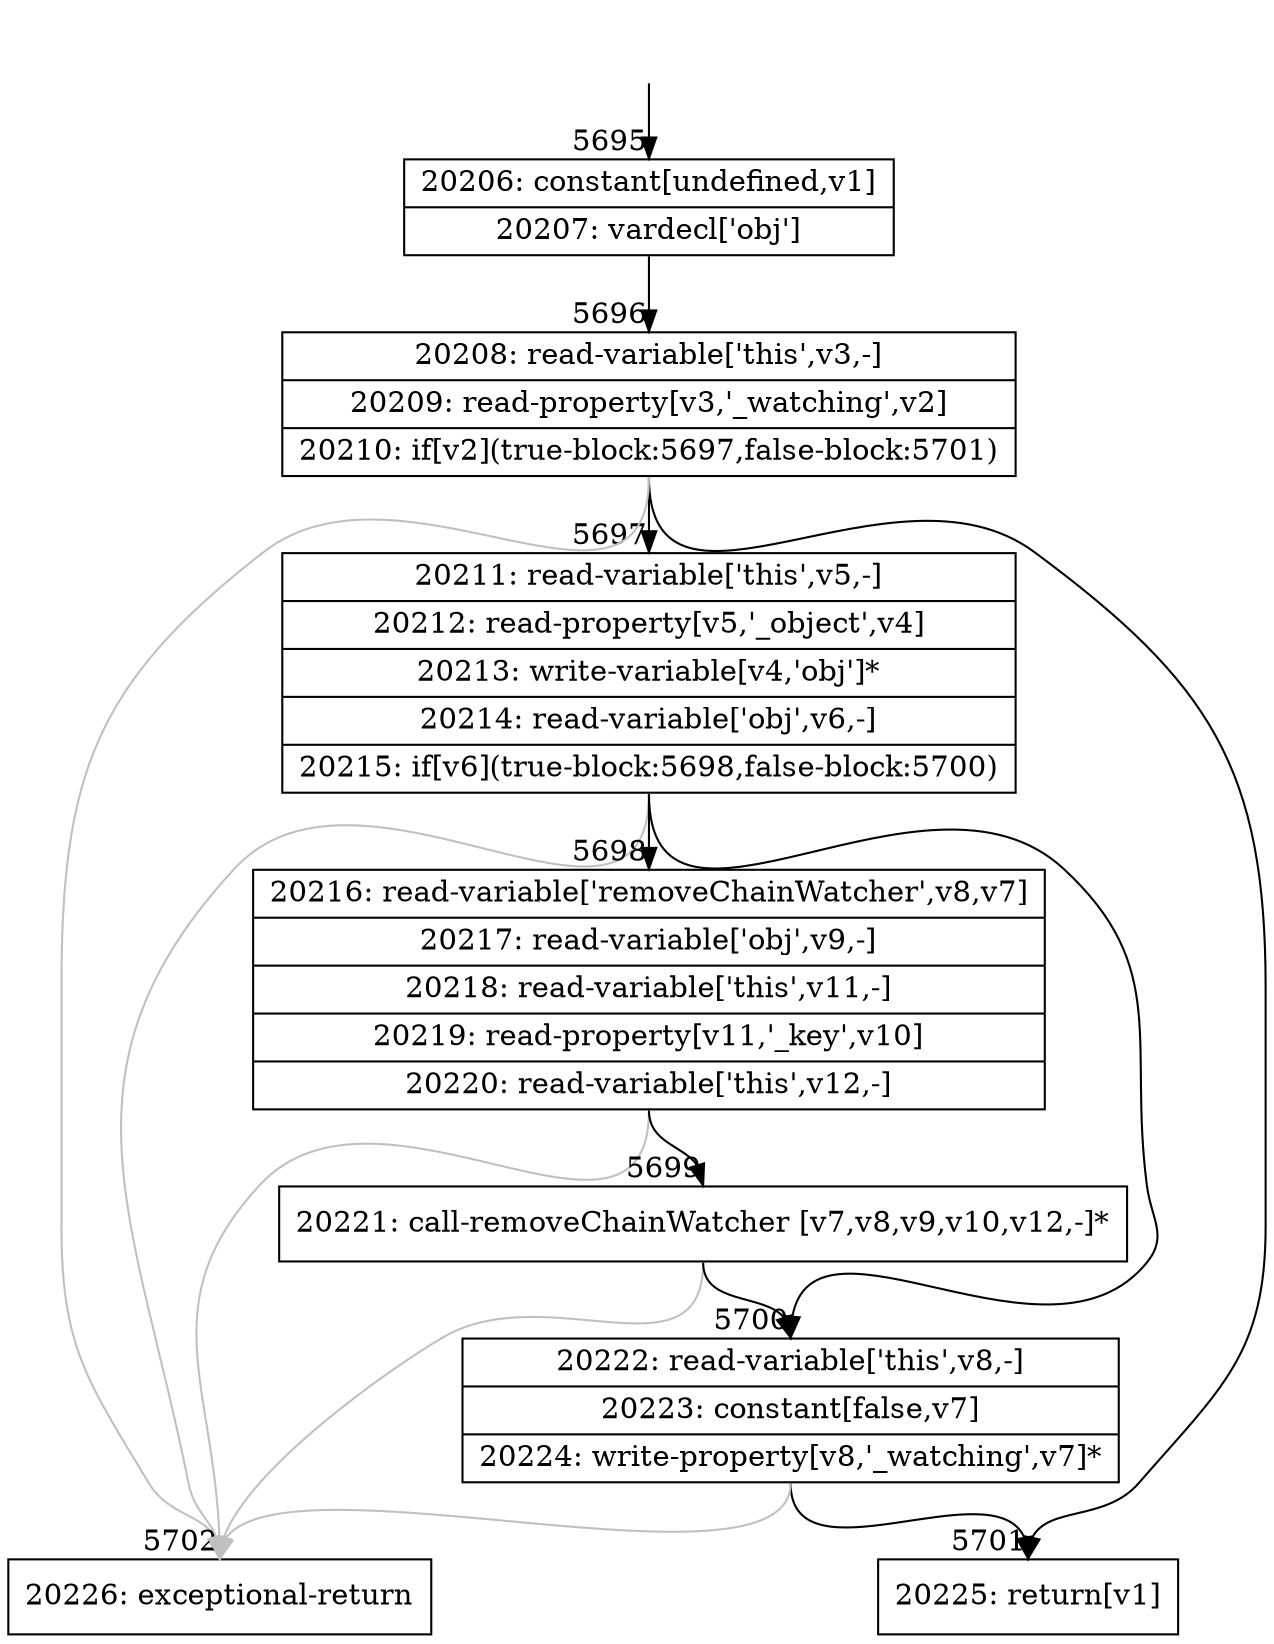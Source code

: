 digraph {
rankdir="TD"
BB_entry462[shape=none,label=""];
BB_entry462 -> BB5695 [tailport=s, headport=n, headlabel="    5695"]
BB5695 [shape=record label="{20206: constant[undefined,v1]|20207: vardecl['obj']}" ] 
BB5695 -> BB5696 [tailport=s, headport=n, headlabel="      5696"]
BB5696 [shape=record label="{20208: read-variable['this',v3,-]|20209: read-property[v3,'_watching',v2]|20210: if[v2](true-block:5697,false-block:5701)}" ] 
BB5696 -> BB5697 [tailport=s, headport=n, headlabel="      5697"]
BB5696 -> BB5701 [tailport=s, headport=n, headlabel="      5701"]
BB5696 -> BB5702 [tailport=s, headport=n, color=gray, headlabel="      5702"]
BB5697 [shape=record label="{20211: read-variable['this',v5,-]|20212: read-property[v5,'_object',v4]|20213: write-variable[v4,'obj']*|20214: read-variable['obj',v6,-]|20215: if[v6](true-block:5698,false-block:5700)}" ] 
BB5697 -> BB5698 [tailport=s, headport=n, headlabel="      5698"]
BB5697 -> BB5700 [tailport=s, headport=n, headlabel="      5700"]
BB5697 -> BB5702 [tailport=s, headport=n, color=gray]
BB5698 [shape=record label="{20216: read-variable['removeChainWatcher',v8,v7]|20217: read-variable['obj',v9,-]|20218: read-variable['this',v11,-]|20219: read-property[v11,'_key',v10]|20220: read-variable['this',v12,-]}" ] 
BB5698 -> BB5699 [tailport=s, headport=n, headlabel="      5699"]
BB5698 -> BB5702 [tailport=s, headport=n, color=gray]
BB5699 [shape=record label="{20221: call-removeChainWatcher [v7,v8,v9,v10,v12,-]*}" ] 
BB5699 -> BB5700 [tailport=s, headport=n]
BB5699 -> BB5702 [tailport=s, headport=n, color=gray]
BB5700 [shape=record label="{20222: read-variable['this',v8,-]|20223: constant[false,v7]|20224: write-property[v8,'_watching',v7]*}" ] 
BB5700 -> BB5701 [tailport=s, headport=n]
BB5700 -> BB5702 [tailport=s, headport=n, color=gray]
BB5701 [shape=record label="{20225: return[v1]}" ] 
BB5702 [shape=record label="{20226: exceptional-return}" ] 
//#$~ 10339
}
